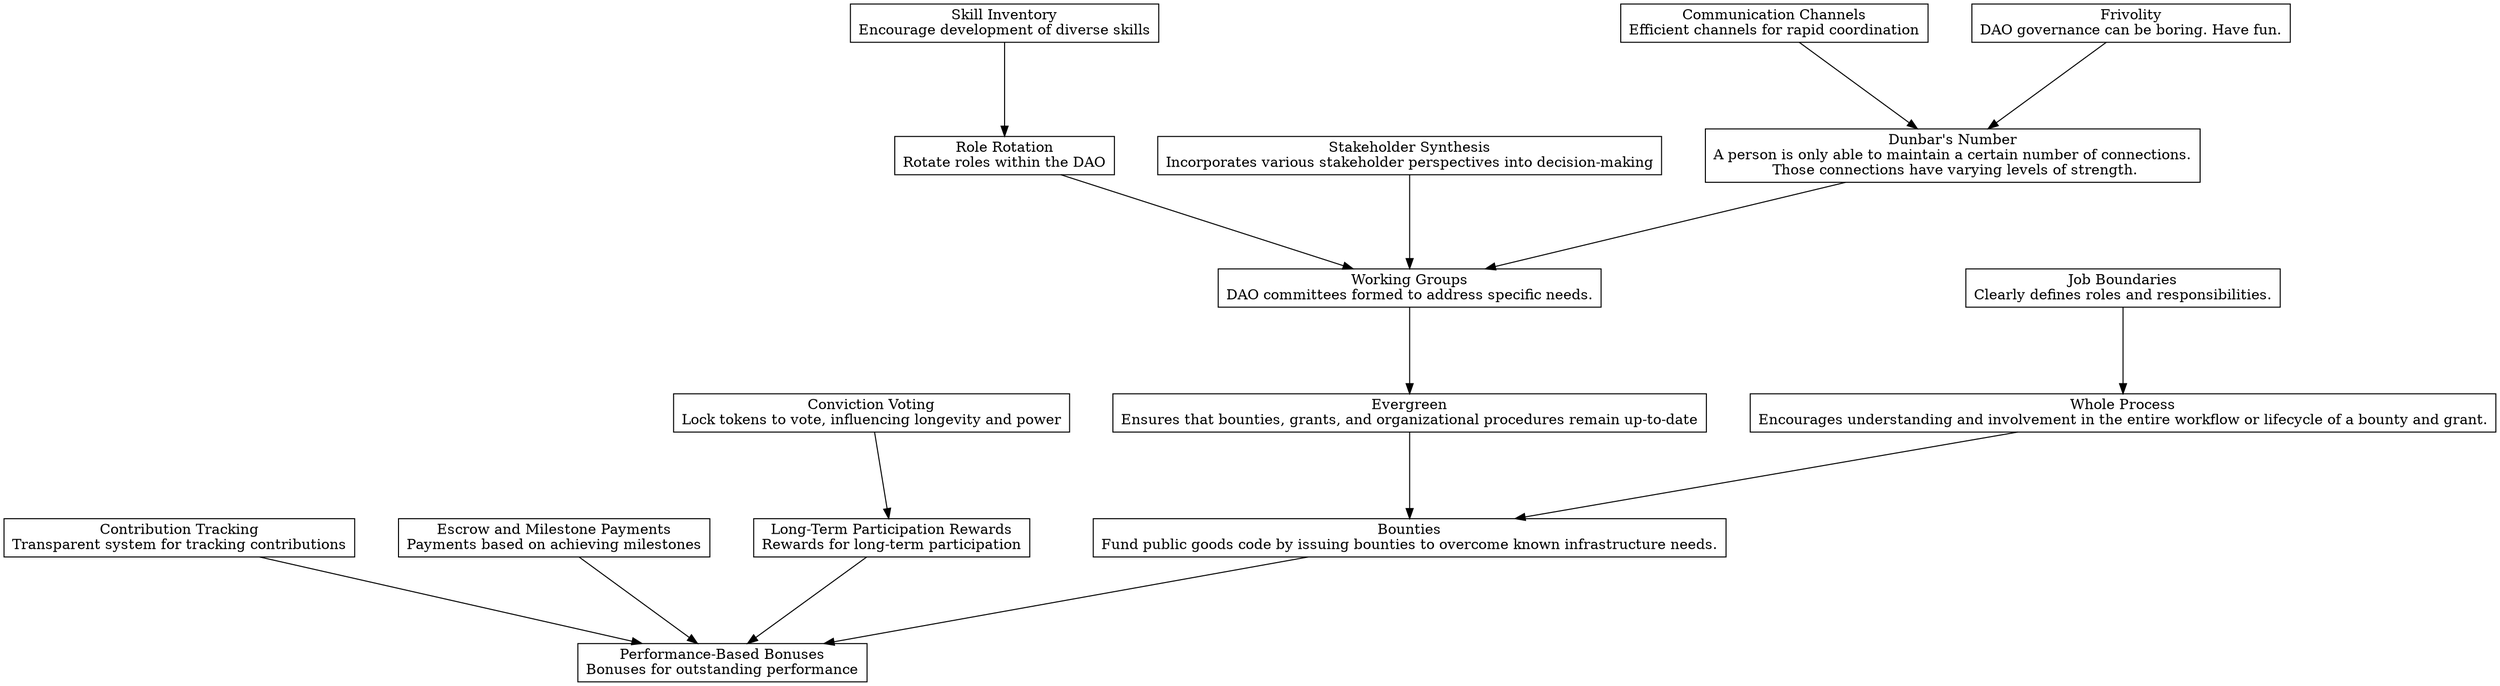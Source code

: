 digraph "" {
	graph [nodesep=0.6,
		rankdir=TB,
		ranksep=1.2
	];
	node [label="\N",
		shape=box
	];
	"Performance-Based Bonuses"	[label="Performance-Based Bonuses\nBonuses for outstanding performance"];
	"Contribution Tracking"	[label="Contribution Tracking\nTransparent system for tracking contributions"];
	"Contribution Tracking" -> "Performance-Based Bonuses";
	"Escrow and Milestone Payments"	[label="Escrow and Milestone Payments\nPayments based on achieving milestones"];
	"Escrow and Milestone Payments" -> "Performance-Based Bonuses";
	"Long-Term Participation Rewards"	[label="Long-Term Participation Rewards\nRewards for long-term participation"];
	"Long-Term Participation Rewards" -> "Performance-Based Bonuses";
	Bounties	[label="Bounties\nFund public goods code by issuing bounties to overcome known infrastructure needs."];
	Bounties -> "Performance-Based Bonuses";
	Evergreen	[label="Evergreen\nEnsures that bounties, grants, and organizational procedures remain up-to-date"];
	Evergreen -> Bounties;
	"Whole Process"	[label="Whole Process\nEncourages understanding and involvement in the entire workflow or lifecycle of a bounty and grant."];
	"Whole Process" -> Bounties;
	"Job Boundaries"	[label="Job Boundaries\nClearly defines roles and responsibilities."];
	"Job Boundaries" -> "Whole Process";
	"Working Groups"	[label="Working Groups\nDAO committees formed to address specific needs."];
	"Working Groups" -> Evergreen;
	"Role Rotation"	[label="Role Rotation\nRotate roles within the DAO"];
	"Role Rotation" -> "Working Groups";
	"Stakeholder Synthesis"	[label="Stakeholder Synthesis\nIncorporates various stakeholder perspectives into decision-making"];
	"Stakeholder Synthesis" -> "Working Groups";
	"Dunbar's Number"	[label="Dunbar's Number\nA person is only able to maintain a certain number of connections.\n Those connections have varying levels of strength."];
	"Dunbar's Number" -> "Working Groups";
	"Communication Channels"	[label="Communication Channels\nEfficient channels for rapid coordination"];
	"Communication Channels" -> "Dunbar's Number";
	Frivolity	[label="Frivolity\nDAO governance can be boring. Have fun.\n"];
	Frivolity -> "Dunbar's Number";
	"Skill Inventory"	[label="Skill Inventory\nEncourage development of diverse skills"];
	"Skill Inventory" -> "Role Rotation";
	"Conviction Voting"	[label="Conviction Voting\nLock tokens to vote, influencing longevity and power"];
	"Conviction Voting" -> "Long-Term Participation Rewards";
}
